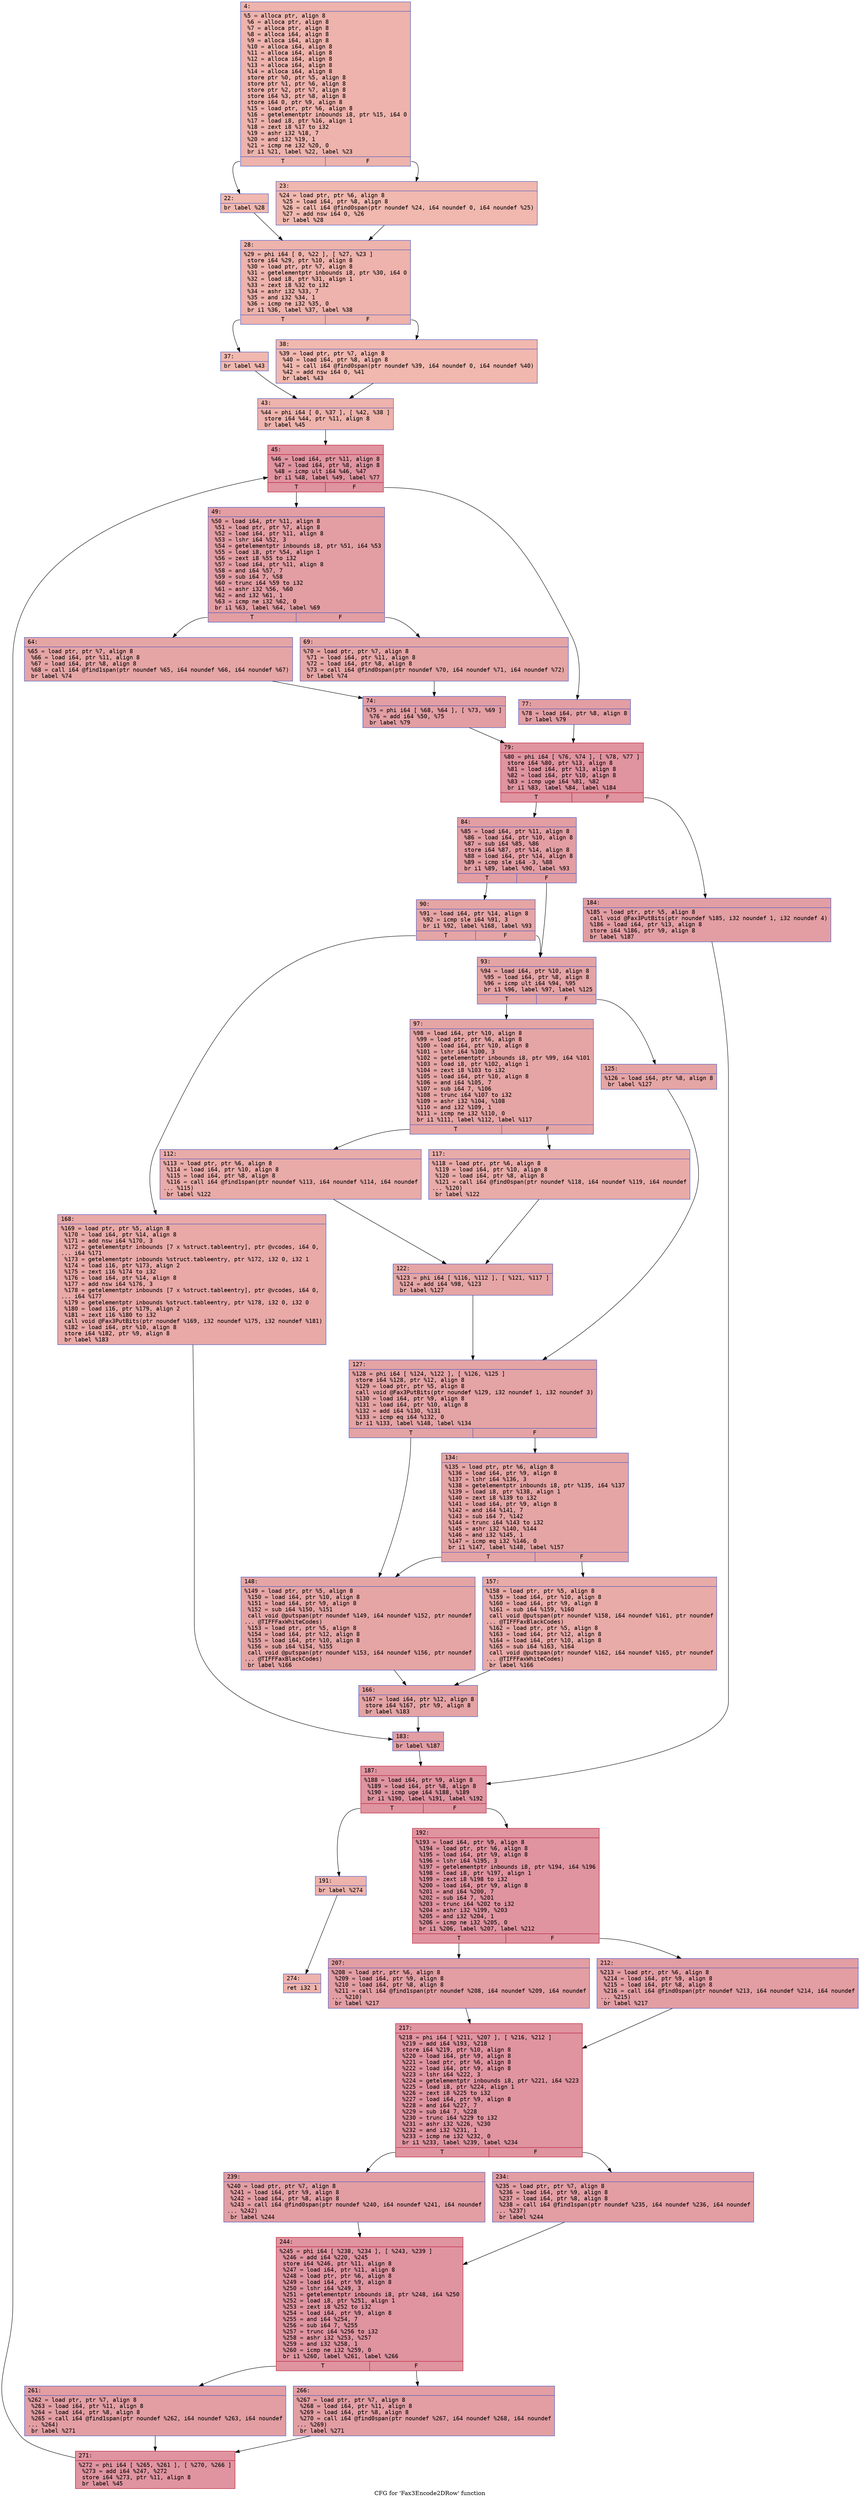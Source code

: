digraph "CFG for 'Fax3Encode2DRow' function" {
	label="CFG for 'Fax3Encode2DRow' function";

	Node0x6000005c1450 [shape=record,color="#3d50c3ff", style=filled, fillcolor="#d6524470" fontname="Courier",label="{4:\l|  %5 = alloca ptr, align 8\l  %6 = alloca ptr, align 8\l  %7 = alloca ptr, align 8\l  %8 = alloca i64, align 8\l  %9 = alloca i64, align 8\l  %10 = alloca i64, align 8\l  %11 = alloca i64, align 8\l  %12 = alloca i64, align 8\l  %13 = alloca i64, align 8\l  %14 = alloca i64, align 8\l  store ptr %0, ptr %5, align 8\l  store ptr %1, ptr %6, align 8\l  store ptr %2, ptr %7, align 8\l  store i64 %3, ptr %8, align 8\l  store i64 0, ptr %9, align 8\l  %15 = load ptr, ptr %6, align 8\l  %16 = getelementptr inbounds i8, ptr %15, i64 0\l  %17 = load i8, ptr %16, align 1\l  %18 = zext i8 %17 to i32\l  %19 = ashr i32 %18, 7\l  %20 = and i32 %19, 1\l  %21 = icmp ne i32 %20, 0\l  br i1 %21, label %22, label %23\l|{<s0>T|<s1>F}}"];
	Node0x6000005c1450:s0 -> Node0x6000005c14a0[tooltip="4 -> 22\nProbability 50.00%" ];
	Node0x6000005c1450:s1 -> Node0x6000005c14f0[tooltip="4 -> 23\nProbability 50.00%" ];
	Node0x6000005c14a0 [shape=record,color="#3d50c3ff", style=filled, fillcolor="#dc5d4a70" fontname="Courier",label="{22:\l|  br label %28\l}"];
	Node0x6000005c14a0 -> Node0x6000005c1540[tooltip="22 -> 28\nProbability 100.00%" ];
	Node0x6000005c14f0 [shape=record,color="#3d50c3ff", style=filled, fillcolor="#dc5d4a70" fontname="Courier",label="{23:\l|  %24 = load ptr, ptr %6, align 8\l  %25 = load i64, ptr %8, align 8\l  %26 = call i64 @find0span(ptr noundef %24, i64 noundef 0, i64 noundef %25)\l  %27 = add nsw i64 0, %26\l  br label %28\l}"];
	Node0x6000005c14f0 -> Node0x6000005c1540[tooltip="23 -> 28\nProbability 100.00%" ];
	Node0x6000005c1540 [shape=record,color="#3d50c3ff", style=filled, fillcolor="#d6524470" fontname="Courier",label="{28:\l|  %29 = phi i64 [ 0, %22 ], [ %27, %23 ]\l  store i64 %29, ptr %10, align 8\l  %30 = load ptr, ptr %7, align 8\l  %31 = getelementptr inbounds i8, ptr %30, i64 0\l  %32 = load i8, ptr %31, align 1\l  %33 = zext i8 %32 to i32\l  %34 = ashr i32 %33, 7\l  %35 = and i32 %34, 1\l  %36 = icmp ne i32 %35, 0\l  br i1 %36, label %37, label %38\l|{<s0>T|<s1>F}}"];
	Node0x6000005c1540:s0 -> Node0x6000005c1590[tooltip="28 -> 37\nProbability 50.00%" ];
	Node0x6000005c1540:s1 -> Node0x6000005c15e0[tooltip="28 -> 38\nProbability 50.00%" ];
	Node0x6000005c1590 [shape=record,color="#3d50c3ff", style=filled, fillcolor="#dc5d4a70" fontname="Courier",label="{37:\l|  br label %43\l}"];
	Node0x6000005c1590 -> Node0x6000005c1630[tooltip="37 -> 43\nProbability 100.00%" ];
	Node0x6000005c15e0 [shape=record,color="#3d50c3ff", style=filled, fillcolor="#dc5d4a70" fontname="Courier",label="{38:\l|  %39 = load ptr, ptr %7, align 8\l  %40 = load i64, ptr %8, align 8\l  %41 = call i64 @find0span(ptr noundef %39, i64 noundef 0, i64 noundef %40)\l  %42 = add nsw i64 0, %41\l  br label %43\l}"];
	Node0x6000005c15e0 -> Node0x6000005c1630[tooltip="38 -> 43\nProbability 100.00%" ];
	Node0x6000005c1630 [shape=record,color="#3d50c3ff", style=filled, fillcolor="#d6524470" fontname="Courier",label="{43:\l|  %44 = phi i64 [ 0, %37 ], [ %42, %38 ]\l  store i64 %44, ptr %11, align 8\l  br label %45\l}"];
	Node0x6000005c1630 -> Node0x6000005c1680[tooltip="43 -> 45\nProbability 100.00%" ];
	Node0x6000005c1680 [shape=record,color="#b70d28ff", style=filled, fillcolor="#b70d2870" fontname="Courier",label="{45:\l|  %46 = load i64, ptr %11, align 8\l  %47 = load i64, ptr %8, align 8\l  %48 = icmp ult i64 %46, %47\l  br i1 %48, label %49, label %77\l|{<s0>T|<s1>F}}"];
	Node0x6000005c1680:s0 -> Node0x6000005c16d0[tooltip="45 -> 49\nProbability 50.00%" ];
	Node0x6000005c1680:s1 -> Node0x6000005c1810[tooltip="45 -> 77\nProbability 50.00%" ];
	Node0x6000005c16d0 [shape=record,color="#3d50c3ff", style=filled, fillcolor="#be242e70" fontname="Courier",label="{49:\l|  %50 = load i64, ptr %11, align 8\l  %51 = load ptr, ptr %7, align 8\l  %52 = load i64, ptr %11, align 8\l  %53 = lshr i64 %52, 3\l  %54 = getelementptr inbounds i8, ptr %51, i64 %53\l  %55 = load i8, ptr %54, align 1\l  %56 = zext i8 %55 to i32\l  %57 = load i64, ptr %11, align 8\l  %58 = and i64 %57, 7\l  %59 = sub i64 7, %58\l  %60 = trunc i64 %59 to i32\l  %61 = ashr i32 %56, %60\l  %62 = and i32 %61, 1\l  %63 = icmp ne i32 %62, 0\l  br i1 %63, label %64, label %69\l|{<s0>T|<s1>F}}"];
	Node0x6000005c16d0:s0 -> Node0x6000005c1720[tooltip="49 -> 64\nProbability 50.00%" ];
	Node0x6000005c16d0:s1 -> Node0x6000005c1770[tooltip="49 -> 69\nProbability 50.00%" ];
	Node0x6000005c1720 [shape=record,color="#3d50c3ff", style=filled, fillcolor="#c5333470" fontname="Courier",label="{64:\l|  %65 = load ptr, ptr %7, align 8\l  %66 = load i64, ptr %11, align 8\l  %67 = load i64, ptr %8, align 8\l  %68 = call i64 @find1span(ptr noundef %65, i64 noundef %66, i64 noundef %67)\l  br label %74\l}"];
	Node0x6000005c1720 -> Node0x6000005c17c0[tooltip="64 -> 74\nProbability 100.00%" ];
	Node0x6000005c1770 [shape=record,color="#3d50c3ff", style=filled, fillcolor="#c5333470" fontname="Courier",label="{69:\l|  %70 = load ptr, ptr %7, align 8\l  %71 = load i64, ptr %11, align 8\l  %72 = load i64, ptr %8, align 8\l  %73 = call i64 @find0span(ptr noundef %70, i64 noundef %71, i64 noundef %72)\l  br label %74\l}"];
	Node0x6000005c1770 -> Node0x6000005c17c0[tooltip="69 -> 74\nProbability 100.00%" ];
	Node0x6000005c17c0 [shape=record,color="#3d50c3ff", style=filled, fillcolor="#be242e70" fontname="Courier",label="{74:\l|  %75 = phi i64 [ %68, %64 ], [ %73, %69 ]\l  %76 = add i64 %50, %75\l  br label %79\l}"];
	Node0x6000005c17c0 -> Node0x6000005c1860[tooltip="74 -> 79\nProbability 100.00%" ];
	Node0x6000005c1810 [shape=record,color="#3d50c3ff", style=filled, fillcolor="#be242e70" fontname="Courier",label="{77:\l|  %78 = load i64, ptr %8, align 8\l  br label %79\l}"];
	Node0x6000005c1810 -> Node0x6000005c1860[tooltip="77 -> 79\nProbability 100.00%" ];
	Node0x6000005c1860 [shape=record,color="#b70d28ff", style=filled, fillcolor="#b70d2870" fontname="Courier",label="{79:\l|  %80 = phi i64 [ %76, %74 ], [ %78, %77 ]\l  store i64 %80, ptr %13, align 8\l  %81 = load i64, ptr %13, align 8\l  %82 = load i64, ptr %10, align 8\l  %83 = icmp uge i64 %81, %82\l  br i1 %83, label %84, label %184\l|{<s0>T|<s1>F}}"];
	Node0x6000005c1860:s0 -> Node0x6000005c18b0[tooltip="79 -> 84\nProbability 50.00%" ];
	Node0x6000005c1860:s1 -> Node0x6000005c1d60[tooltip="79 -> 184\nProbability 50.00%" ];
	Node0x6000005c18b0 [shape=record,color="#3d50c3ff", style=filled, fillcolor="#be242e70" fontname="Courier",label="{84:\l|  %85 = load i64, ptr %11, align 8\l  %86 = load i64, ptr %10, align 8\l  %87 = sub i64 %85, %86\l  store i64 %87, ptr %14, align 8\l  %88 = load i64, ptr %14, align 8\l  %89 = icmp sle i64 -3, %88\l  br i1 %89, label %90, label %93\l|{<s0>T|<s1>F}}"];
	Node0x6000005c18b0:s0 -> Node0x6000005c1900[tooltip="84 -> 90\nProbability 50.00%" ];
	Node0x6000005c18b0:s1 -> Node0x6000005c1950[tooltip="84 -> 93\nProbability 50.00%" ];
	Node0x6000005c1900 [shape=record,color="#3d50c3ff", style=filled, fillcolor="#c5333470" fontname="Courier",label="{90:\l|  %91 = load i64, ptr %14, align 8\l  %92 = icmp sle i64 %91, 3\l  br i1 %92, label %168, label %93\l|{<s0>T|<s1>F}}"];
	Node0x6000005c1900:s0 -> Node0x6000005c1cc0[tooltip="90 -> 168\nProbability 50.00%" ];
	Node0x6000005c1900:s1 -> Node0x6000005c1950[tooltip="90 -> 93\nProbability 50.00%" ];
	Node0x6000005c1950 [shape=record,color="#3d50c3ff", style=filled, fillcolor="#c32e3170" fontname="Courier",label="{93:\l|  %94 = load i64, ptr %10, align 8\l  %95 = load i64, ptr %8, align 8\l  %96 = icmp ult i64 %94, %95\l  br i1 %96, label %97, label %125\l|{<s0>T|<s1>F}}"];
	Node0x6000005c1950:s0 -> Node0x6000005c19a0[tooltip="93 -> 97\nProbability 50.00%" ];
	Node0x6000005c1950:s1 -> Node0x6000005c1ae0[tooltip="93 -> 125\nProbability 50.00%" ];
	Node0x6000005c19a0 [shape=record,color="#3d50c3ff", style=filled, fillcolor="#c5333470" fontname="Courier",label="{97:\l|  %98 = load i64, ptr %10, align 8\l  %99 = load ptr, ptr %6, align 8\l  %100 = load i64, ptr %10, align 8\l  %101 = lshr i64 %100, 3\l  %102 = getelementptr inbounds i8, ptr %99, i64 %101\l  %103 = load i8, ptr %102, align 1\l  %104 = zext i8 %103 to i32\l  %105 = load i64, ptr %10, align 8\l  %106 = and i64 %105, 7\l  %107 = sub i64 7, %106\l  %108 = trunc i64 %107 to i32\l  %109 = ashr i32 %104, %108\l  %110 = and i32 %109, 1\l  %111 = icmp ne i32 %110, 0\l  br i1 %111, label %112, label %117\l|{<s0>T|<s1>F}}"];
	Node0x6000005c19a0:s0 -> Node0x6000005c19f0[tooltip="97 -> 112\nProbability 50.00%" ];
	Node0x6000005c19a0:s1 -> Node0x6000005c1a40[tooltip="97 -> 117\nProbability 50.00%" ];
	Node0x6000005c19f0 [shape=record,color="#3d50c3ff", style=filled, fillcolor="#cc403a70" fontname="Courier",label="{112:\l|  %113 = load ptr, ptr %6, align 8\l  %114 = load i64, ptr %10, align 8\l  %115 = load i64, ptr %8, align 8\l  %116 = call i64 @find1span(ptr noundef %113, i64 noundef %114, i64 noundef\l... %115)\l  br label %122\l}"];
	Node0x6000005c19f0 -> Node0x6000005c1a90[tooltip="112 -> 122\nProbability 100.00%" ];
	Node0x6000005c1a40 [shape=record,color="#3d50c3ff", style=filled, fillcolor="#cc403a70" fontname="Courier",label="{117:\l|  %118 = load ptr, ptr %6, align 8\l  %119 = load i64, ptr %10, align 8\l  %120 = load i64, ptr %8, align 8\l  %121 = call i64 @find0span(ptr noundef %118, i64 noundef %119, i64 noundef\l... %120)\l  br label %122\l}"];
	Node0x6000005c1a40 -> Node0x6000005c1a90[tooltip="117 -> 122\nProbability 100.00%" ];
	Node0x6000005c1a90 [shape=record,color="#3d50c3ff", style=filled, fillcolor="#c5333470" fontname="Courier",label="{122:\l|  %123 = phi i64 [ %116, %112 ], [ %121, %117 ]\l  %124 = add i64 %98, %123\l  br label %127\l}"];
	Node0x6000005c1a90 -> Node0x6000005c1b30[tooltip="122 -> 127\nProbability 100.00%" ];
	Node0x6000005c1ae0 [shape=record,color="#3d50c3ff", style=filled, fillcolor="#c5333470" fontname="Courier",label="{125:\l|  %126 = load i64, ptr %8, align 8\l  br label %127\l}"];
	Node0x6000005c1ae0 -> Node0x6000005c1b30[tooltip="125 -> 127\nProbability 100.00%" ];
	Node0x6000005c1b30 [shape=record,color="#3d50c3ff", style=filled, fillcolor="#c32e3170" fontname="Courier",label="{127:\l|  %128 = phi i64 [ %124, %122 ], [ %126, %125 ]\l  store i64 %128, ptr %12, align 8\l  %129 = load ptr, ptr %5, align 8\l  call void @Fax3PutBits(ptr noundef %129, i32 noundef 1, i32 noundef 3)\l  %130 = load i64, ptr %9, align 8\l  %131 = load i64, ptr %10, align 8\l  %132 = add i64 %130, %131\l  %133 = icmp eq i64 %132, 0\l  br i1 %133, label %148, label %134\l|{<s0>T|<s1>F}}"];
	Node0x6000005c1b30:s0 -> Node0x6000005c1bd0[tooltip="127 -> 148\nProbability 37.50%" ];
	Node0x6000005c1b30:s1 -> Node0x6000005c1b80[tooltip="127 -> 134\nProbability 62.50%" ];
	Node0x6000005c1b80 [shape=record,color="#3d50c3ff", style=filled, fillcolor="#c5333470" fontname="Courier",label="{134:\l|  %135 = load ptr, ptr %6, align 8\l  %136 = load i64, ptr %9, align 8\l  %137 = lshr i64 %136, 3\l  %138 = getelementptr inbounds i8, ptr %135, i64 %137\l  %139 = load i8, ptr %138, align 1\l  %140 = zext i8 %139 to i32\l  %141 = load i64, ptr %9, align 8\l  %142 = and i64 %141, 7\l  %143 = sub i64 7, %142\l  %144 = trunc i64 %143 to i32\l  %145 = ashr i32 %140, %144\l  %146 = and i32 %145, 1\l  %147 = icmp eq i32 %146, 0\l  br i1 %147, label %148, label %157\l|{<s0>T|<s1>F}}"];
	Node0x6000005c1b80:s0 -> Node0x6000005c1bd0[tooltip="134 -> 148\nProbability 50.00%" ];
	Node0x6000005c1b80:s1 -> Node0x6000005c1c20[tooltip="134 -> 157\nProbability 50.00%" ];
	Node0x6000005c1bd0 [shape=record,color="#3d50c3ff", style=filled, fillcolor="#c5333470" fontname="Courier",label="{148:\l|  %149 = load ptr, ptr %5, align 8\l  %150 = load i64, ptr %10, align 8\l  %151 = load i64, ptr %9, align 8\l  %152 = sub i64 %150, %151\l  call void @putspan(ptr noundef %149, i64 noundef %152, ptr noundef\l... @TIFFFaxWhiteCodes)\l  %153 = load ptr, ptr %5, align 8\l  %154 = load i64, ptr %12, align 8\l  %155 = load i64, ptr %10, align 8\l  %156 = sub i64 %154, %155\l  call void @putspan(ptr noundef %153, i64 noundef %156, ptr noundef\l... @TIFFFaxBlackCodes)\l  br label %166\l}"];
	Node0x6000005c1bd0 -> Node0x6000005c1c70[tooltip="148 -> 166\nProbability 100.00%" ];
	Node0x6000005c1c20 [shape=record,color="#3d50c3ff", style=filled, fillcolor="#cc403a70" fontname="Courier",label="{157:\l|  %158 = load ptr, ptr %5, align 8\l  %159 = load i64, ptr %10, align 8\l  %160 = load i64, ptr %9, align 8\l  %161 = sub i64 %159, %160\l  call void @putspan(ptr noundef %158, i64 noundef %161, ptr noundef\l... @TIFFFaxBlackCodes)\l  %162 = load ptr, ptr %5, align 8\l  %163 = load i64, ptr %12, align 8\l  %164 = load i64, ptr %10, align 8\l  %165 = sub i64 %163, %164\l  call void @putspan(ptr noundef %162, i64 noundef %165, ptr noundef\l... @TIFFFaxWhiteCodes)\l  br label %166\l}"];
	Node0x6000005c1c20 -> Node0x6000005c1c70[tooltip="157 -> 166\nProbability 100.00%" ];
	Node0x6000005c1c70 [shape=record,color="#3d50c3ff", style=filled, fillcolor="#c32e3170" fontname="Courier",label="{166:\l|  %167 = load i64, ptr %12, align 8\l  store i64 %167, ptr %9, align 8\l  br label %183\l}"];
	Node0x6000005c1c70 -> Node0x6000005c1d10[tooltip="166 -> 183\nProbability 100.00%" ];
	Node0x6000005c1cc0 [shape=record,color="#3d50c3ff", style=filled, fillcolor="#ca3b3770" fontname="Courier",label="{168:\l|  %169 = load ptr, ptr %5, align 8\l  %170 = load i64, ptr %14, align 8\l  %171 = add nsw i64 %170, 3\l  %172 = getelementptr inbounds [7 x %struct.tableentry], ptr @vcodes, i64 0,\l... i64 %171\l  %173 = getelementptr inbounds %struct.tableentry, ptr %172, i32 0, i32 1\l  %174 = load i16, ptr %173, align 2\l  %175 = zext i16 %174 to i32\l  %176 = load i64, ptr %14, align 8\l  %177 = add nsw i64 %176, 3\l  %178 = getelementptr inbounds [7 x %struct.tableentry], ptr @vcodes, i64 0,\l... i64 %177\l  %179 = getelementptr inbounds %struct.tableentry, ptr %178, i32 0, i32 0\l  %180 = load i16, ptr %179, align 2\l  %181 = zext i16 %180 to i32\l  call void @Fax3PutBits(ptr noundef %169, i32 noundef %175, i32 noundef %181)\l  %182 = load i64, ptr %10, align 8\l  store i64 %182, ptr %9, align 8\l  br label %183\l}"];
	Node0x6000005c1cc0 -> Node0x6000005c1d10[tooltip="168 -> 183\nProbability 100.00%" ];
	Node0x6000005c1d10 [shape=record,color="#3d50c3ff", style=filled, fillcolor="#be242e70" fontname="Courier",label="{183:\l|  br label %187\l}"];
	Node0x6000005c1d10 -> Node0x6000005c1db0[tooltip="183 -> 187\nProbability 100.00%" ];
	Node0x6000005c1d60 [shape=record,color="#3d50c3ff", style=filled, fillcolor="#be242e70" fontname="Courier",label="{184:\l|  %185 = load ptr, ptr %5, align 8\l  call void @Fax3PutBits(ptr noundef %185, i32 noundef 1, i32 noundef 4)\l  %186 = load i64, ptr %13, align 8\l  store i64 %186, ptr %9, align 8\l  br label %187\l}"];
	Node0x6000005c1d60 -> Node0x6000005c1db0[tooltip="184 -> 187\nProbability 100.00%" ];
	Node0x6000005c1db0 [shape=record,color="#b70d28ff", style=filled, fillcolor="#b70d2870" fontname="Courier",label="{187:\l|  %188 = load i64, ptr %9, align 8\l  %189 = load i64, ptr %8, align 8\l  %190 = icmp uge i64 %188, %189\l  br i1 %190, label %191, label %192\l|{<s0>T|<s1>F}}"];
	Node0x6000005c1db0:s0 -> Node0x6000005c1e00[tooltip="187 -> 191\nProbability 3.12%" ];
	Node0x6000005c1db0:s1 -> Node0x6000005c1e50[tooltip="187 -> 192\nProbability 96.88%" ];
	Node0x6000005c1e00 [shape=record,color="#3d50c3ff", style=filled, fillcolor="#d6524470" fontname="Courier",label="{191:\l|  br label %274\l}"];
	Node0x6000005c1e00 -> Node0x6000005c2170[tooltip="191 -> 274\nProbability 100.00%" ];
	Node0x6000005c1e50 [shape=record,color="#b70d28ff", style=filled, fillcolor="#b70d2870" fontname="Courier",label="{192:\l|  %193 = load i64, ptr %9, align 8\l  %194 = load ptr, ptr %6, align 8\l  %195 = load i64, ptr %9, align 8\l  %196 = lshr i64 %195, 3\l  %197 = getelementptr inbounds i8, ptr %194, i64 %196\l  %198 = load i8, ptr %197, align 1\l  %199 = zext i8 %198 to i32\l  %200 = load i64, ptr %9, align 8\l  %201 = and i64 %200, 7\l  %202 = sub i64 7, %201\l  %203 = trunc i64 %202 to i32\l  %204 = ashr i32 %199, %203\l  %205 = and i32 %204, 1\l  %206 = icmp ne i32 %205, 0\l  br i1 %206, label %207, label %212\l|{<s0>T|<s1>F}}"];
	Node0x6000005c1e50:s0 -> Node0x6000005c1ea0[tooltip="192 -> 207\nProbability 50.00%" ];
	Node0x6000005c1e50:s1 -> Node0x6000005c1ef0[tooltip="192 -> 212\nProbability 50.00%" ];
	Node0x6000005c1ea0 [shape=record,color="#3d50c3ff", style=filled, fillcolor="#be242e70" fontname="Courier",label="{207:\l|  %208 = load ptr, ptr %6, align 8\l  %209 = load i64, ptr %9, align 8\l  %210 = load i64, ptr %8, align 8\l  %211 = call i64 @find1span(ptr noundef %208, i64 noundef %209, i64 noundef\l... %210)\l  br label %217\l}"];
	Node0x6000005c1ea0 -> Node0x6000005c1f40[tooltip="207 -> 217\nProbability 100.00%" ];
	Node0x6000005c1ef0 [shape=record,color="#3d50c3ff", style=filled, fillcolor="#be242e70" fontname="Courier",label="{212:\l|  %213 = load ptr, ptr %6, align 8\l  %214 = load i64, ptr %9, align 8\l  %215 = load i64, ptr %8, align 8\l  %216 = call i64 @find0span(ptr noundef %213, i64 noundef %214, i64 noundef\l... %215)\l  br label %217\l}"];
	Node0x6000005c1ef0 -> Node0x6000005c1f40[tooltip="212 -> 217\nProbability 100.00%" ];
	Node0x6000005c1f40 [shape=record,color="#b70d28ff", style=filled, fillcolor="#b70d2870" fontname="Courier",label="{217:\l|  %218 = phi i64 [ %211, %207 ], [ %216, %212 ]\l  %219 = add i64 %193, %218\l  store i64 %219, ptr %10, align 8\l  %220 = load i64, ptr %9, align 8\l  %221 = load ptr, ptr %6, align 8\l  %222 = load i64, ptr %9, align 8\l  %223 = lshr i64 %222, 3\l  %224 = getelementptr inbounds i8, ptr %221, i64 %223\l  %225 = load i8, ptr %224, align 1\l  %226 = zext i8 %225 to i32\l  %227 = load i64, ptr %9, align 8\l  %228 = and i64 %227, 7\l  %229 = sub i64 7, %228\l  %230 = trunc i64 %229 to i32\l  %231 = ashr i32 %226, %230\l  %232 = and i32 %231, 1\l  %233 = icmp ne i32 %232, 0\l  br i1 %233, label %239, label %234\l|{<s0>T|<s1>F}}"];
	Node0x6000005c1f40:s0 -> Node0x6000005c1fe0[tooltip="217 -> 239\nProbability 50.00%" ];
	Node0x6000005c1f40:s1 -> Node0x6000005c1f90[tooltip="217 -> 234\nProbability 50.00%" ];
	Node0x6000005c1f90 [shape=record,color="#3d50c3ff", style=filled, fillcolor="#be242e70" fontname="Courier",label="{234:\l|  %235 = load ptr, ptr %7, align 8\l  %236 = load i64, ptr %9, align 8\l  %237 = load i64, ptr %8, align 8\l  %238 = call i64 @find1span(ptr noundef %235, i64 noundef %236, i64 noundef\l... %237)\l  br label %244\l}"];
	Node0x6000005c1f90 -> Node0x6000005c2030[tooltip="234 -> 244\nProbability 100.00%" ];
	Node0x6000005c1fe0 [shape=record,color="#3d50c3ff", style=filled, fillcolor="#be242e70" fontname="Courier",label="{239:\l|  %240 = load ptr, ptr %7, align 8\l  %241 = load i64, ptr %9, align 8\l  %242 = load i64, ptr %8, align 8\l  %243 = call i64 @find0span(ptr noundef %240, i64 noundef %241, i64 noundef\l... %242)\l  br label %244\l}"];
	Node0x6000005c1fe0 -> Node0x6000005c2030[tooltip="239 -> 244\nProbability 100.00%" ];
	Node0x6000005c2030 [shape=record,color="#b70d28ff", style=filled, fillcolor="#b70d2870" fontname="Courier",label="{244:\l|  %245 = phi i64 [ %238, %234 ], [ %243, %239 ]\l  %246 = add i64 %220, %245\l  store i64 %246, ptr %11, align 8\l  %247 = load i64, ptr %11, align 8\l  %248 = load ptr, ptr %6, align 8\l  %249 = load i64, ptr %9, align 8\l  %250 = lshr i64 %249, 3\l  %251 = getelementptr inbounds i8, ptr %248, i64 %250\l  %252 = load i8, ptr %251, align 1\l  %253 = zext i8 %252 to i32\l  %254 = load i64, ptr %9, align 8\l  %255 = and i64 %254, 7\l  %256 = sub i64 7, %255\l  %257 = trunc i64 %256 to i32\l  %258 = ashr i32 %253, %257\l  %259 = and i32 %258, 1\l  %260 = icmp ne i32 %259, 0\l  br i1 %260, label %261, label %266\l|{<s0>T|<s1>F}}"];
	Node0x6000005c2030:s0 -> Node0x6000005c2080[tooltip="244 -> 261\nProbability 50.00%" ];
	Node0x6000005c2030:s1 -> Node0x6000005c20d0[tooltip="244 -> 266\nProbability 50.00%" ];
	Node0x6000005c2080 [shape=record,color="#3d50c3ff", style=filled, fillcolor="#be242e70" fontname="Courier",label="{261:\l|  %262 = load ptr, ptr %7, align 8\l  %263 = load i64, ptr %11, align 8\l  %264 = load i64, ptr %8, align 8\l  %265 = call i64 @find1span(ptr noundef %262, i64 noundef %263, i64 noundef\l... %264)\l  br label %271\l}"];
	Node0x6000005c2080 -> Node0x6000005c2120[tooltip="261 -> 271\nProbability 100.00%" ];
	Node0x6000005c20d0 [shape=record,color="#3d50c3ff", style=filled, fillcolor="#be242e70" fontname="Courier",label="{266:\l|  %267 = load ptr, ptr %7, align 8\l  %268 = load i64, ptr %11, align 8\l  %269 = load i64, ptr %8, align 8\l  %270 = call i64 @find0span(ptr noundef %267, i64 noundef %268, i64 noundef\l... %269)\l  br label %271\l}"];
	Node0x6000005c20d0 -> Node0x6000005c2120[tooltip="266 -> 271\nProbability 100.00%" ];
	Node0x6000005c2120 [shape=record,color="#b70d28ff", style=filled, fillcolor="#b70d2870" fontname="Courier",label="{271:\l|  %272 = phi i64 [ %265, %261 ], [ %270, %266 ]\l  %273 = add i64 %247, %272\l  store i64 %273, ptr %11, align 8\l  br label %45\l}"];
	Node0x6000005c2120 -> Node0x6000005c1680[tooltip="271 -> 45\nProbability 100.00%" ];
	Node0x6000005c2170 [shape=record,color="#3d50c3ff", style=filled, fillcolor="#d6524470" fontname="Courier",label="{274:\l|  ret i32 1\l}"];
}
